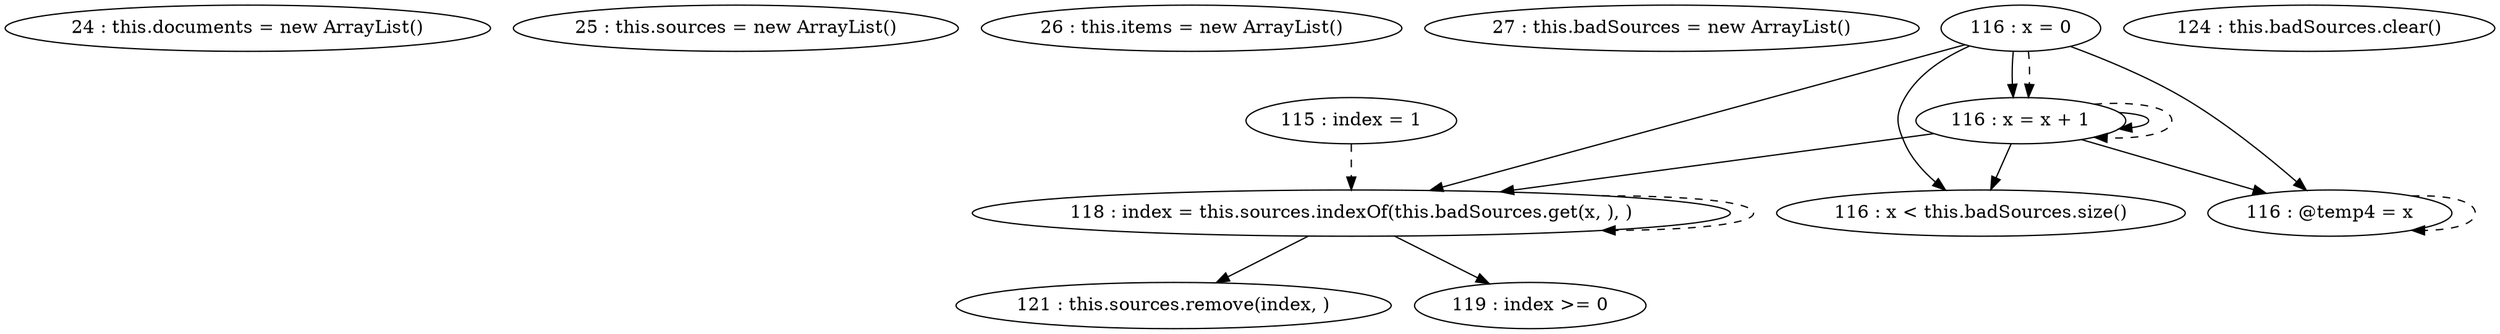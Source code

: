 digraph G {
"24 : this.documents = new ArrayList()"
"25 : this.sources = new ArrayList()"
"26 : this.items = new ArrayList()"
"27 : this.badSources = new ArrayList()"
"115 : index = 1"
"115 : index = 1" -> "118 : index = this.sources.indexOf(this.badSources.get(x, ), )" [style=dashed]
"116 : x = 0"
"116 : x = 0" -> "116 : @temp4 = x"
"116 : x = 0" -> "116 : x = x + 1"
"116 : x = 0" -> "118 : index = this.sources.indexOf(this.badSources.get(x, ), )"
"116 : x = 0" -> "116 : x < this.badSources.size()"
"116 : x = 0" -> "116 : x = x + 1" [style=dashed]
"116 : x < this.badSources.size()"
"118 : index = this.sources.indexOf(this.badSources.get(x, ), )"
"118 : index = this.sources.indexOf(this.badSources.get(x, ), )" -> "121 : this.sources.remove(index, )"
"118 : index = this.sources.indexOf(this.badSources.get(x, ), )" -> "119 : index >= 0"
"118 : index = this.sources.indexOf(this.badSources.get(x, ), )" -> "118 : index = this.sources.indexOf(this.badSources.get(x, ), )" [style=dashed]
"119 : index >= 0"
"124 : this.badSources.clear()"
"121 : this.sources.remove(index, )"
"116 : @temp4 = x"
"116 : @temp4 = x" -> "116 : @temp4 = x" [style=dashed]
"116 : x = x + 1"
"116 : x = x + 1" -> "116 : @temp4 = x"
"116 : x = x + 1" -> "116 : x = x + 1"
"116 : x = x + 1" -> "118 : index = this.sources.indexOf(this.badSources.get(x, ), )"
"116 : x = x + 1" -> "116 : x < this.badSources.size()"
"116 : x = x + 1" -> "116 : x = x + 1" [style=dashed]
}